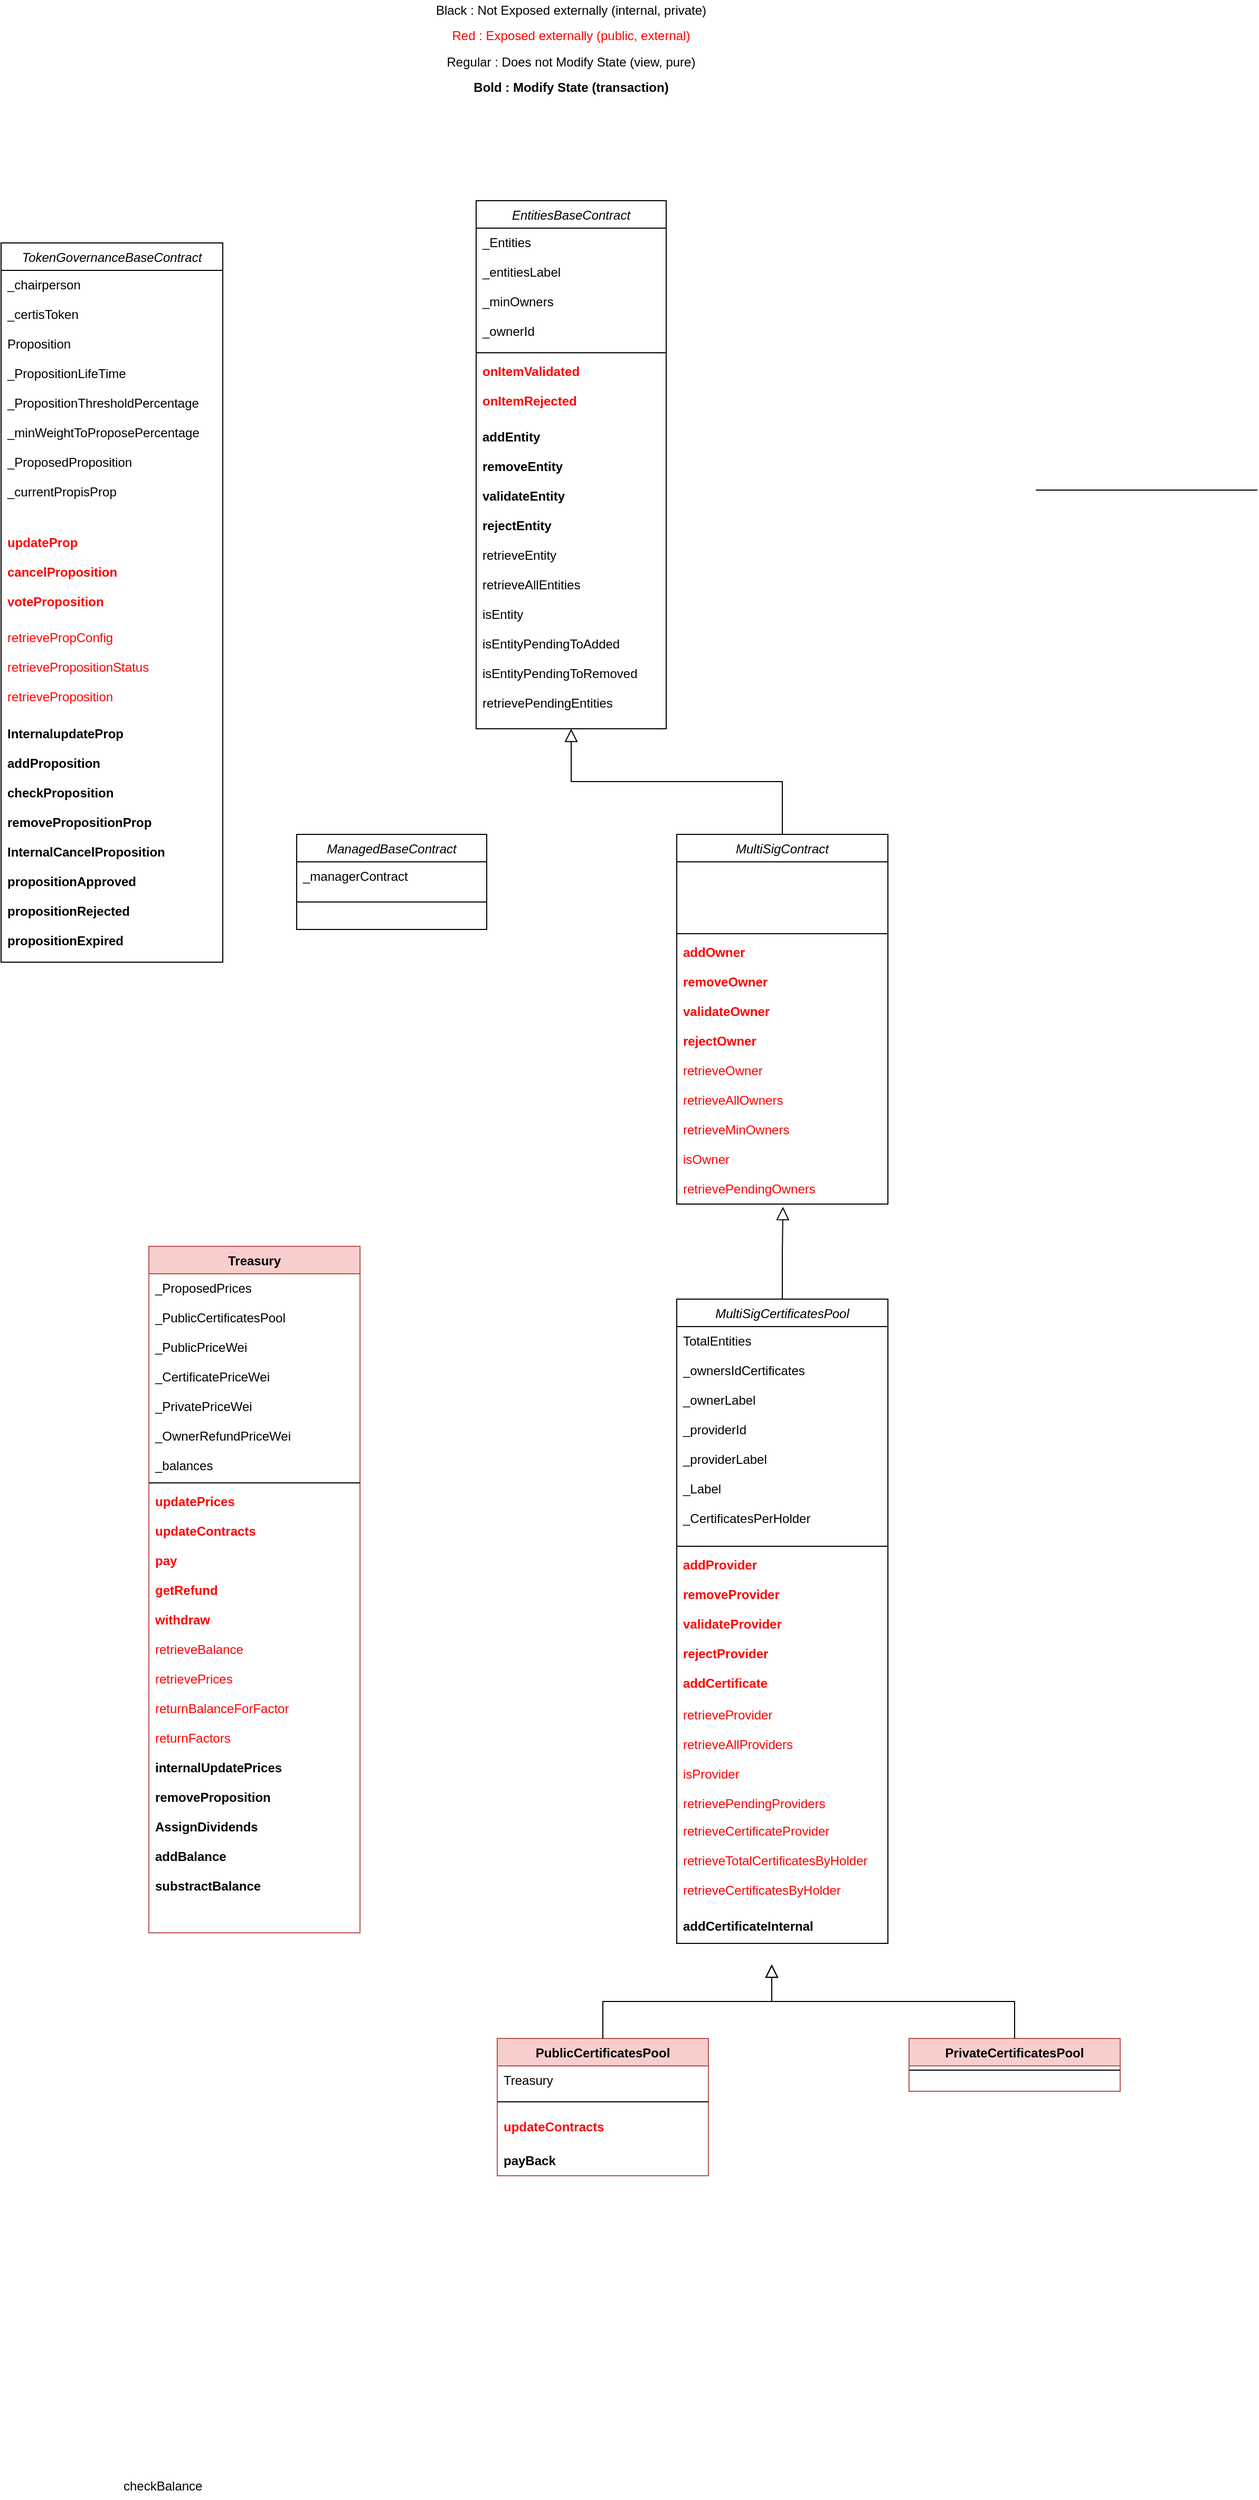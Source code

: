 <mxfile version="14.9.3" type="github">
  <diagram id="C5RBs43oDa-KdzZeNtuy" name="Page-1">
    <mxGraphModel dx="2249" dy="1963" grid="1" gridSize="10" guides="1" tooltips="1" connect="1" arrows="1" fold="1" page="1" pageScale="1" pageWidth="827" pageHeight="1169" math="0" shadow="0">
      <root>
        <mxCell id="WIyWlLk6GJQsqaUBKTNV-0" />
        <mxCell id="WIyWlLk6GJQsqaUBKTNV-1" parent="WIyWlLk6GJQsqaUBKTNV-0" />
        <mxCell id="zkfFHV4jXpPFQw0GAbJ--0" value="EntitiesBaseContract" style="swimlane;fontStyle=2;align=center;verticalAlign=top;childLayout=stackLayout;horizontal=1;startSize=26;horizontalStack=0;resizeParent=1;resizeLast=0;collapsible=1;marginBottom=0;rounded=0;shadow=0;strokeWidth=1;" parent="WIyWlLk6GJQsqaUBKTNV-1" vertex="1">
          <mxGeometry x="190" y="90" width="180" height="500" as="geometry">
            <mxRectangle x="230" y="140" width="160" height="26" as="alternateBounds" />
          </mxGeometry>
        </mxCell>
        <mxCell id="zkfFHV4jXpPFQw0GAbJ--1" value="_Entities&#xa;&#xa;_entitiesLabel&#xa;&#xa;_minOwners&#xa;&#xa;_ownerId" style="text;align=left;verticalAlign=top;spacingLeft=4;spacingRight=4;overflow=hidden;rotatable=0;points=[[0,0.5],[1,0.5]];portConstraint=eastwest;" parent="zkfFHV4jXpPFQw0GAbJ--0" vertex="1">
          <mxGeometry y="26" width="180" height="114" as="geometry" />
        </mxCell>
        <mxCell id="zkfFHV4jXpPFQw0GAbJ--4" value="" style="line;html=1;strokeWidth=1;align=left;verticalAlign=middle;spacingTop=-1;spacingLeft=3;spacingRight=3;rotatable=0;labelPosition=right;points=[];portConstraint=eastwest;" parent="zkfFHV4jXpPFQw0GAbJ--0" vertex="1">
          <mxGeometry y="140" width="180" height="8" as="geometry" />
        </mxCell>
        <mxCell id="zkfFHV4jXpPFQw0GAbJ--24" value="onItemValidated&#xa;&#xa;onItemRejected" style="text;align=left;verticalAlign=top;spacingLeft=4;spacingRight=4;overflow=hidden;rotatable=0;points=[[0,0.5],[1,0.5]];portConstraint=eastwest;fontColor=#FF0000;fontStyle=1" parent="zkfFHV4jXpPFQw0GAbJ--0" vertex="1">
          <mxGeometry y="148" width="180" height="62" as="geometry" />
        </mxCell>
        <mxCell id="zkfFHV4jXpPFQw0GAbJ--2" value="addEntity&#xa;&#xa;removeEntity&#xa;&#xa;validateEntity&#xa;&#xa;rejectEntity&#xa;&#xa;" style="text;align=left;verticalAlign=top;spacingLeft=4;spacingRight=4;overflow=hidden;rotatable=0;points=[[0,0.5],[1,0.5]];portConstraint=eastwest;rounded=0;shadow=0;html=0;fontStyle=1" parent="zkfFHV4jXpPFQw0GAbJ--0" vertex="1">
          <mxGeometry y="210" width="180" height="112" as="geometry" />
        </mxCell>
        <mxCell id="zkfFHV4jXpPFQw0GAbJ--20" value="retrieveEntity&#xa;&#xa;retrieveAllEntities&#xa;&#xa;isEntity&#xa;&#xa;isEntityPendingToAdded&#xa;&#xa;isEntityPendingToRemoved&#xa;&#xa;retrievePendingEntities" style="text;align=left;verticalAlign=top;spacingLeft=4;spacingRight=4;overflow=hidden;rotatable=0;points=[[0,0.5],[1,0.5]];portConstraint=eastwest;rounded=0;shadow=0;html=0;" parent="zkfFHV4jXpPFQw0GAbJ--0" vertex="1">
          <mxGeometry y="322" width="180" height="170" as="geometry" />
        </mxCell>
        <mxCell id="zkfFHV4jXpPFQw0GAbJ--16" value="" style="endArrow=block;endSize=10;endFill=0;shadow=0;strokeWidth=1;rounded=0;edgeStyle=elbowEdgeStyle;elbow=vertical;exitX=0.5;exitY=0;exitDx=0;exitDy=0;" parent="WIyWlLk6GJQsqaUBKTNV-1" source="bXjURwCaFaU__5L7jMWQ-14" target="zkfFHV4jXpPFQw0GAbJ--0" edge="1">
          <mxGeometry width="160" relative="1" as="geometry">
            <mxPoint x="210" y="373" as="sourcePoint" />
            <mxPoint x="310" y="271" as="targetPoint" />
          </mxGeometry>
        </mxCell>
        <mxCell id="bXjURwCaFaU__5L7jMWQ-14" value="MultiSigContract" style="swimlane;fontStyle=2;align=center;verticalAlign=top;childLayout=stackLayout;horizontal=1;startSize=26;horizontalStack=0;resizeParent=1;resizeLast=0;collapsible=1;marginBottom=0;rounded=0;shadow=0;strokeWidth=1;" vertex="1" parent="WIyWlLk6GJQsqaUBKTNV-1">
          <mxGeometry x="380" y="690" width="200" height="350" as="geometry">
            <mxRectangle x="230" y="140" width="160" height="26" as="alternateBounds" />
          </mxGeometry>
        </mxCell>
        <mxCell id="bXjURwCaFaU__5L7jMWQ-15" value="&#xa;&#xa;" style="text;align=left;verticalAlign=top;spacingLeft=4;spacingRight=4;overflow=hidden;rotatable=0;points=[[0,0.5],[1,0.5]];portConstraint=eastwest;" vertex="1" parent="bXjURwCaFaU__5L7jMWQ-14">
          <mxGeometry y="26" width="200" height="64" as="geometry" />
        </mxCell>
        <mxCell id="bXjURwCaFaU__5L7jMWQ-16" value="" style="line;html=1;strokeWidth=1;align=left;verticalAlign=middle;spacingTop=-1;spacingLeft=3;spacingRight=3;rotatable=0;labelPosition=right;points=[];portConstraint=eastwest;" vertex="1" parent="bXjURwCaFaU__5L7jMWQ-14">
          <mxGeometry y="90" width="200" height="8" as="geometry" />
        </mxCell>
        <mxCell id="bXjURwCaFaU__5L7jMWQ-17" value="addOwner&#xa;&#xa;removeOwner&#xa;&#xa;validateOwner&#xa;&#xa;rejectOwner" style="text;align=left;verticalAlign=top;spacingLeft=4;spacingRight=4;overflow=hidden;rotatable=0;points=[[0,0.5],[1,0.5]];portConstraint=eastwest;rounded=0;shadow=0;html=0;fontColor=#FF0000;fontStyle=1" vertex="1" parent="bXjURwCaFaU__5L7jMWQ-14">
          <mxGeometry y="98" width="200" height="112" as="geometry" />
        </mxCell>
        <mxCell id="bXjURwCaFaU__5L7jMWQ-18" value="retrieveOwner&#xa;&#xa;retrieveAllOwners&#xa;&#xa;retrieveMinOwners&#xa;&#xa;isOwner&#xa;&#xa;retrievePendingOwners" style="text;align=left;verticalAlign=top;spacingLeft=4;spacingRight=4;overflow=hidden;rotatable=0;points=[[0,0.5],[1,0.5]];portConstraint=eastwest;rounded=0;shadow=0;html=0;fontColor=#FF0000;" vertex="1" parent="bXjURwCaFaU__5L7jMWQ-14">
          <mxGeometry y="210" width="200" height="140" as="geometry" />
        </mxCell>
        <mxCell id="bXjURwCaFaU__5L7jMWQ-20" value="Red : Exposed externally (public, external)" style="text;html=1;strokeColor=none;fillColor=none;align=center;verticalAlign=middle;whiteSpace=wrap;rounded=0;fontColor=#FF0000;" vertex="1" parent="WIyWlLk6GJQsqaUBKTNV-1">
          <mxGeometry x="120" y="-76" width="320" height="20" as="geometry" />
        </mxCell>
        <mxCell id="bXjURwCaFaU__5L7jMWQ-21" value="&lt;font color=&quot;#000000&quot;&gt;Black : Not Exposed externally (internal, private)&lt;/font&gt;" style="text;html=1;strokeColor=none;fillColor=none;align=center;verticalAlign=middle;whiteSpace=wrap;rounded=0;fontColor=#FF0000;" vertex="1" parent="WIyWlLk6GJQsqaUBKTNV-1">
          <mxGeometry x="120" y="-100" width="320" height="20" as="geometry" />
        </mxCell>
        <mxCell id="bXjURwCaFaU__5L7jMWQ-22" value="&lt;span style=&quot;font-weight: normal&quot;&gt;&lt;font color=&quot;#000000&quot;&gt;Regular : Does not Modify State (view, pure)&lt;/font&gt;&lt;/span&gt;" style="text;html=1;strokeColor=none;fillColor=none;align=center;verticalAlign=middle;whiteSpace=wrap;rounded=0;fontColor=#FF0000;fontStyle=1" vertex="1" parent="WIyWlLk6GJQsqaUBKTNV-1">
          <mxGeometry x="120" y="-51" width="320" height="20" as="geometry" />
        </mxCell>
        <mxCell id="bXjURwCaFaU__5L7jMWQ-23" value="&lt;b&gt;&lt;font color=&quot;#000000&quot;&gt;Bold : Modify State (transaction)&lt;/font&gt;&lt;/b&gt;" style="text;html=1;strokeColor=none;fillColor=none;align=center;verticalAlign=middle;whiteSpace=wrap;rounded=0;fontColor=#FF0000;" vertex="1" parent="WIyWlLk6GJQsqaUBKTNV-1">
          <mxGeometry x="120" y="-27" width="320" height="20" as="geometry" />
        </mxCell>
        <mxCell id="bXjURwCaFaU__5L7jMWQ-24" value="MultiSigCertificatesPool" style="swimlane;fontStyle=2;align=center;verticalAlign=top;childLayout=stackLayout;horizontal=1;startSize=26;horizontalStack=0;resizeParent=1;resizeLast=0;collapsible=1;marginBottom=0;rounded=0;shadow=0;strokeWidth=1;" vertex="1" parent="WIyWlLk6GJQsqaUBKTNV-1">
          <mxGeometry x="380" y="1130" width="200" height="610" as="geometry">
            <mxRectangle x="230" y="140" width="160" height="26" as="alternateBounds" />
          </mxGeometry>
        </mxCell>
        <mxCell id="bXjURwCaFaU__5L7jMWQ-25" value="TotalEntities&#xa;&#xa;_ownersIdCertificates&#xa;&#xa;_ownerLabel&#xa;&#xa;_providerId&#xa;&#xa;_providerLabel&#xa;&#xa;_Label&#xa;&#xa;_CertificatesPerHolder" style="text;align=left;verticalAlign=top;spacingLeft=4;spacingRight=4;overflow=hidden;rotatable=0;points=[[0,0.5],[1,0.5]];portConstraint=eastwest;" vertex="1" parent="bXjURwCaFaU__5L7jMWQ-24">
          <mxGeometry y="26" width="200" height="204" as="geometry" />
        </mxCell>
        <mxCell id="bXjURwCaFaU__5L7jMWQ-26" value="" style="line;html=1;strokeWidth=1;align=left;verticalAlign=middle;spacingTop=-1;spacingLeft=3;spacingRight=3;rotatable=0;labelPosition=right;points=[];portConstraint=eastwest;" vertex="1" parent="bXjURwCaFaU__5L7jMWQ-24">
          <mxGeometry y="230" width="200" height="8" as="geometry" />
        </mxCell>
        <mxCell id="bXjURwCaFaU__5L7jMWQ-27" value="addProvider&#xa;&#xa;removeProvider&#xa;&#xa;validateProvider&#xa;&#xa;rejectProvider" style="text;align=left;verticalAlign=top;spacingLeft=4;spacingRight=4;overflow=hidden;rotatable=0;points=[[0,0.5],[1,0.5]];portConstraint=eastwest;rounded=0;shadow=0;html=0;fontColor=#FF0000;fontStyle=1" vertex="1" parent="bXjURwCaFaU__5L7jMWQ-24">
          <mxGeometry y="238" width="200" height="112" as="geometry" />
        </mxCell>
        <mxCell id="bXjURwCaFaU__5L7jMWQ-29" value="addCertificate&#xa;" style="text;align=left;verticalAlign=top;spacingLeft=4;spacingRight=4;overflow=hidden;rotatable=0;points=[[0,0.5],[1,0.5]];portConstraint=eastwest;rounded=0;shadow=0;html=0;fontColor=#FF0000;fontStyle=1" vertex="1" parent="bXjURwCaFaU__5L7jMWQ-24">
          <mxGeometry y="350" width="200" height="30" as="geometry" />
        </mxCell>
        <mxCell id="bXjURwCaFaU__5L7jMWQ-28" value="retrieveProvider&#xa;&#xa;retrieveAllProviders&#xa;&#xa;isProvider&#xa;&#xa;retrievePendingProviders" style="text;align=left;verticalAlign=top;spacingLeft=4;spacingRight=4;overflow=hidden;rotatable=0;points=[[0,0.5],[1,0.5]];portConstraint=eastwest;rounded=0;shadow=0;html=0;fontColor=#FF0000;" vertex="1" parent="bXjURwCaFaU__5L7jMWQ-24">
          <mxGeometry y="380" width="200" height="110" as="geometry" />
        </mxCell>
        <mxCell id="bXjURwCaFaU__5L7jMWQ-30" value="retrieveCertificateProvider&#xa;&#xa;retrieveTotalCertificatesByHolder&#xa;&#xa;retrieveCertificatesByHolder&#xa;" style="text;align=left;verticalAlign=top;spacingLeft=4;spacingRight=4;overflow=hidden;rotatable=0;points=[[0,0.5],[1,0.5]];portConstraint=eastwest;rounded=0;shadow=0;html=0;fontColor=#FF0000;" vertex="1" parent="bXjURwCaFaU__5L7jMWQ-24">
          <mxGeometry y="490" width="200" height="90" as="geometry" />
        </mxCell>
        <mxCell id="bXjURwCaFaU__5L7jMWQ-31" value="addCertificateInternal" style="text;align=left;verticalAlign=top;spacingLeft=4;spacingRight=4;overflow=hidden;rotatable=0;points=[[0,0.5],[1,0.5]];portConstraint=eastwest;fontStyle=1" vertex="1" parent="bXjURwCaFaU__5L7jMWQ-24">
          <mxGeometry y="580" width="200" height="30" as="geometry" />
        </mxCell>
        <mxCell id="bXjURwCaFaU__5L7jMWQ-32" value="" style="endArrow=block;endSize=10;endFill=0;shadow=0;strokeWidth=1;rounded=0;edgeStyle=elbowEdgeStyle;elbow=vertical;entryX=0.503;entryY=1.019;entryDx=0;entryDy=0;entryPerimeter=0;exitX=0.5;exitY=0;exitDx=0;exitDy=0;" edge="1" parent="WIyWlLk6GJQsqaUBKTNV-1" source="bXjURwCaFaU__5L7jMWQ-24" target="bXjURwCaFaU__5L7jMWQ-18">
          <mxGeometry width="160" relative="1" as="geometry">
            <mxPoint x="320" y="1130" as="sourcePoint" />
            <mxPoint x="320" y="1070" as="targetPoint" />
          </mxGeometry>
        </mxCell>
        <mxCell id="bXjURwCaFaU__5L7jMWQ-33" value="PrivateCertificatesPool" style="swimlane;fontStyle=1;align=center;verticalAlign=top;childLayout=stackLayout;horizontal=1;startSize=26;horizontalStack=0;resizeParent=1;resizeLast=0;collapsible=1;marginBottom=0;rounded=0;shadow=0;strokeWidth=1;fillColor=#f8cecc;strokeColor=#b85450;" vertex="1" parent="WIyWlLk6GJQsqaUBKTNV-1">
          <mxGeometry x="600" y="1830" width="200" height="50" as="geometry">
            <mxRectangle x="230" y="140" width="160" height="26" as="alternateBounds" />
          </mxGeometry>
        </mxCell>
        <mxCell id="bXjURwCaFaU__5L7jMWQ-35" value="" style="line;html=1;strokeWidth=1;align=left;verticalAlign=middle;spacingTop=-1;spacingLeft=3;spacingRight=3;rotatable=0;labelPosition=right;points=[];portConstraint=eastwest;" vertex="1" parent="bXjURwCaFaU__5L7jMWQ-33">
          <mxGeometry y="26" width="200" height="8" as="geometry" />
        </mxCell>
        <mxCell id="bXjURwCaFaU__5L7jMWQ-41" value="" style="endArrow=block;endSize=10;endFill=0;shadow=0;strokeWidth=1;rounded=0;edgeStyle=elbowEdgeStyle;elbow=vertical;exitX=0.5;exitY=0;exitDx=0;exitDy=0;" edge="1" parent="WIyWlLk6GJQsqaUBKTNV-1" source="bXjURwCaFaU__5L7jMWQ-33">
          <mxGeometry width="160" relative="1" as="geometry">
            <mxPoint x="400" y="1840" as="sourcePoint" />
            <mxPoint x="470" y="1760" as="targetPoint" />
          </mxGeometry>
        </mxCell>
        <mxCell id="bXjURwCaFaU__5L7jMWQ-42" value="PublicCertificatesPool" style="swimlane;fontStyle=1;align=center;verticalAlign=top;childLayout=stackLayout;horizontal=1;startSize=26;horizontalStack=0;resizeParent=1;resizeLast=0;collapsible=1;marginBottom=0;rounded=0;shadow=0;strokeWidth=1;fillColor=#f8cecc;strokeColor=#b85450;" vertex="1" parent="WIyWlLk6GJQsqaUBKTNV-1">
          <mxGeometry x="210" y="1830" width="200" height="130" as="geometry">
            <mxRectangle x="230" y="140" width="160" height="26" as="alternateBounds" />
          </mxGeometry>
        </mxCell>
        <mxCell id="bXjURwCaFaU__5L7jMWQ-44" value="Treasury" style="text;align=left;verticalAlign=top;spacingLeft=4;spacingRight=4;overflow=hidden;rotatable=0;points=[[0,0.5],[1,0.5]];portConstraint=eastwest;" vertex="1" parent="bXjURwCaFaU__5L7jMWQ-42">
          <mxGeometry y="26" width="200" height="34" as="geometry" />
        </mxCell>
        <mxCell id="bXjURwCaFaU__5L7jMWQ-43" value="" style="line;html=1;strokeWidth=1;align=left;verticalAlign=middle;spacingTop=-1;spacingLeft=3;spacingRight=3;rotatable=0;labelPosition=right;points=[];portConstraint=eastwest;" vertex="1" parent="WIyWlLk6GJQsqaUBKTNV-1">
          <mxGeometry x="210" y="1886" width="200" height="8" as="geometry" />
        </mxCell>
        <mxCell id="bXjURwCaFaU__5L7jMWQ-45" value="updateContracts&#xa;" style="text;align=left;verticalAlign=top;spacingLeft=4;spacingRight=4;overflow=hidden;rotatable=0;points=[[0,0.5],[1,0.5]];portConstraint=eastwest;rounded=0;shadow=0;html=0;fontColor=#FF0000;fontStyle=1" vertex="1" parent="WIyWlLk6GJQsqaUBKTNV-1">
          <mxGeometry x="210" y="1900" width="200" height="30" as="geometry" />
        </mxCell>
        <mxCell id="bXjURwCaFaU__5L7jMWQ-46" value="payBack" style="text;align=left;verticalAlign=top;spacingLeft=4;spacingRight=4;overflow=hidden;rotatable=0;points=[[0,0.5],[1,0.5]];portConstraint=eastwest;fontStyle=1" vertex="1" parent="WIyWlLk6GJQsqaUBKTNV-1">
          <mxGeometry x="210" y="1932" width="200" height="30" as="geometry" />
        </mxCell>
        <mxCell id="bXjURwCaFaU__5L7jMWQ-47" value="" style="endArrow=block;endSize=10;endFill=0;shadow=0;strokeWidth=1;rounded=0;edgeStyle=elbowEdgeStyle;elbow=vertical;exitX=0.5;exitY=0;exitDx=0;exitDy=0;" edge="1" parent="WIyWlLk6GJQsqaUBKTNV-1" source="bXjURwCaFaU__5L7jMWQ-42">
          <mxGeometry width="160" relative="1" as="geometry">
            <mxPoint x="220" y="1700" as="sourcePoint" />
            <mxPoint x="470" y="1760" as="targetPoint" />
          </mxGeometry>
        </mxCell>
        <mxCell id="bXjURwCaFaU__5L7jMWQ-48" value="ManagedBaseContract" style="swimlane;fontStyle=2;align=center;verticalAlign=top;childLayout=stackLayout;horizontal=1;startSize=26;horizontalStack=0;resizeParent=1;resizeLast=0;collapsible=1;marginBottom=0;rounded=0;shadow=0;strokeWidth=1;" vertex="1" parent="WIyWlLk6GJQsqaUBKTNV-1">
          <mxGeometry x="20" y="690" width="180" height="90" as="geometry">
            <mxRectangle x="230" y="140" width="160" height="26" as="alternateBounds" />
          </mxGeometry>
        </mxCell>
        <mxCell id="bXjURwCaFaU__5L7jMWQ-49" value="_managerContract" style="text;align=left;verticalAlign=top;spacingLeft=4;spacingRight=4;overflow=hidden;rotatable=0;points=[[0,0.5],[1,0.5]];portConstraint=eastwest;" vertex="1" parent="bXjURwCaFaU__5L7jMWQ-48">
          <mxGeometry y="26" width="180" height="34" as="geometry" />
        </mxCell>
        <mxCell id="bXjURwCaFaU__5L7jMWQ-50" value="" style="line;html=1;strokeWidth=1;align=left;verticalAlign=middle;spacingTop=-1;spacingLeft=3;spacingRight=3;rotatable=0;labelPosition=right;points=[];portConstraint=eastwest;" vertex="1" parent="bXjURwCaFaU__5L7jMWQ-48">
          <mxGeometry y="60" width="180" height="8" as="geometry" />
        </mxCell>
        <mxCell id="bXjURwCaFaU__5L7jMWQ-54" value="TokenGovernanceBaseContract" style="swimlane;fontStyle=2;align=center;verticalAlign=top;childLayout=stackLayout;horizontal=1;startSize=26;horizontalStack=0;resizeParent=1;resizeLast=0;collapsible=1;marginBottom=0;rounded=0;shadow=0;strokeWidth=1;" vertex="1" parent="WIyWlLk6GJQsqaUBKTNV-1">
          <mxGeometry x="-260" y="130" width="210" height="681" as="geometry">
            <mxRectangle x="230" y="140" width="160" height="26" as="alternateBounds" />
          </mxGeometry>
        </mxCell>
        <mxCell id="bXjURwCaFaU__5L7jMWQ-55" value="_chairperson&#xa;&#xa;_certisToken&#xa;&#xa;Proposition&#xa;&#xa;_PropositionLifeTime&#xa;&#xa;_PropositionThresholdPercentage&#xa;&#xa;_minWeightToProposePercentage&#xa;&#xa;_ProposedProposition&#xa;&#xa;_currentPropisProp" style="text;align=left;verticalAlign=top;spacingLeft=4;spacingRight=4;overflow=hidden;rotatable=0;points=[[0,0.5],[1,0.5]];portConstraint=eastwest;" vertex="1" parent="bXjURwCaFaU__5L7jMWQ-54">
          <mxGeometry y="26" width="210" height="244" as="geometry" />
        </mxCell>
        <mxCell id="bXjURwCaFaU__5L7jMWQ-57" value="updateProp&#xa;&#xa;cancelProposition&#xa;&#xa;voteProposition" style="text;align=left;verticalAlign=top;spacingLeft=4;spacingRight=4;overflow=hidden;rotatable=0;points=[[0,0.5],[1,0.5]];portConstraint=eastwest;rounded=0;shadow=0;html=0;fontStyle=1;fontColor=#FF0000;" vertex="1" parent="bXjURwCaFaU__5L7jMWQ-54">
          <mxGeometry y="270" width="210" height="90" as="geometry" />
        </mxCell>
        <mxCell id="bXjURwCaFaU__5L7jMWQ-59" value="retrievePropConfig&#xa;&#xa;retrievePropositionStatus&#xa;&#xa;retrieveProposition" style="text;align=left;verticalAlign=top;spacingLeft=4;spacingRight=4;overflow=hidden;rotatable=0;points=[[0,0.5],[1,0.5]];portConstraint=eastwest;fontStyle=0;fontColor=#FF0000;" vertex="1" parent="bXjURwCaFaU__5L7jMWQ-54">
          <mxGeometry y="360" width="210" height="91" as="geometry" />
        </mxCell>
        <mxCell id="bXjURwCaFaU__5L7jMWQ-58" value="InternalupdateProp&#xa;&#xa;addProposition&#xa;&#xa;checkProposition&#xa;&#xa;removePropositionProp&#xa;&#xa;InternalCancelProposition&#xa;&#xa;propositionApproved&#xa;&#xa;propositionRejected&#xa;&#xa;propositionExpired" style="text;align=left;verticalAlign=top;spacingLeft=4;spacingRight=4;overflow=hidden;rotatable=0;points=[[0,0.5],[1,0.5]];portConstraint=eastwest;rounded=0;shadow=0;html=0;fontStyle=1" vertex="1" parent="bXjURwCaFaU__5L7jMWQ-54">
          <mxGeometry y="451" width="210" height="230" as="geometry" />
        </mxCell>
        <mxCell id="bXjURwCaFaU__5L7jMWQ-56" value="" style="line;html=1;strokeWidth=1;align=left;verticalAlign=middle;spacingTop=-1;spacingLeft=3;spacingRight=3;rotatable=0;labelPosition=right;points=[];portConstraint=eastwest;" vertex="1" parent="WIyWlLk6GJQsqaUBKTNV-1">
          <mxGeometry x="720" y="360" width="210" height="8" as="geometry" />
        </mxCell>
        <mxCell id="bXjURwCaFaU__5L7jMWQ-62" value="Treasury" style="swimlane;fontStyle=1;align=center;verticalAlign=top;childLayout=stackLayout;horizontal=1;startSize=26;horizontalStack=0;resizeParent=1;resizeLast=0;collapsible=1;marginBottom=0;rounded=0;shadow=0;strokeWidth=1;fillColor=#f8cecc;strokeColor=#b85450;" vertex="1" parent="WIyWlLk6GJQsqaUBKTNV-1">
          <mxGeometry x="-120" y="1080" width="200" height="650" as="geometry">
            <mxRectangle x="230" y="140" width="160" height="26" as="alternateBounds" />
          </mxGeometry>
        </mxCell>
        <mxCell id="bXjURwCaFaU__5L7jMWQ-63" value="_ProposedPrices&#xa;&#xa;_PublicCertificatesPool&#xa;&#xa;_PublicPriceWei&#xa;&#xa;_CertificatePriceWei&#xa;&#xa;_PrivatePriceWei&#xa;&#xa;_OwnerRefundPriceWei&#xa;&#xa;_balances" style="text;align=left;verticalAlign=top;spacingLeft=4;spacingRight=4;overflow=hidden;rotatable=0;points=[[0,0.5],[1,0.5]];portConstraint=eastwest;" vertex="1" parent="bXjURwCaFaU__5L7jMWQ-62">
          <mxGeometry y="26" width="200" height="194" as="geometry" />
        </mxCell>
        <mxCell id="bXjURwCaFaU__5L7jMWQ-64" value="" style="line;html=1;strokeWidth=1;align=left;verticalAlign=middle;spacingTop=-1;spacingLeft=3;spacingRight=3;rotatable=0;labelPosition=right;points=[];portConstraint=eastwest;" vertex="1" parent="bXjURwCaFaU__5L7jMWQ-62">
          <mxGeometry y="220" width="200" height="8" as="geometry" />
        </mxCell>
        <mxCell id="bXjURwCaFaU__5L7jMWQ-65" value="updatePrices&#xa;&#xa;updateContracts&#xa;&#xa;pay&#xa;&#xa;getRefund&#xa;&#xa;withdraw&#xa;" style="text;align=left;verticalAlign=top;spacingLeft=4;spacingRight=4;overflow=hidden;rotatable=0;points=[[0,0.5],[1,0.5]];portConstraint=eastwest;rounded=0;shadow=0;html=0;fontColor=#FF0000;fontStyle=1" vertex="1" parent="bXjURwCaFaU__5L7jMWQ-62">
          <mxGeometry y="228" width="200" height="140" as="geometry" />
        </mxCell>
        <mxCell id="bXjURwCaFaU__5L7jMWQ-68" value="retrieveBalance&#xa;&#xa;retrievePrices&#xa;&#xa;returnBalanceForFactor&#xa;&#xa;returnFactors" style="text;align=left;verticalAlign=top;spacingLeft=4;spacingRight=4;overflow=hidden;rotatable=0;points=[[0,0.5],[1,0.5]];portConstraint=eastwest;rounded=0;shadow=0;html=0;fontColor=#FF0000;fontStyle=0" vertex="1" parent="bXjURwCaFaU__5L7jMWQ-62">
          <mxGeometry y="368" width="200" height="112" as="geometry" />
        </mxCell>
        <mxCell id="bXjURwCaFaU__5L7jMWQ-67" value="internalUpdatePrices&#xa;&#xa;removeProposition&#xa;&#xa;AssignDividends&#xa;&#xa;addBalance&#xa;&#xa;substractBalance" style="text;align=left;verticalAlign=top;spacingLeft=4;spacingRight=4;overflow=hidden;rotatable=0;points=[[0,0.5],[1,0.5]];portConstraint=eastwest;rounded=0;shadow=0;html=0;fontStyle=1" vertex="1" parent="bXjURwCaFaU__5L7jMWQ-62">
          <mxGeometry y="480" width="200" height="140" as="geometry" />
        </mxCell>
        <mxCell id="bXjURwCaFaU__5L7jMWQ-69" value="checkBalance" style="text;align=left;verticalAlign=top;spacingLeft=4;spacingRight=4;overflow=hidden;rotatable=0;points=[[0,0.5],[1,0.5]];portConstraint=eastwest;rounded=0;shadow=0;html=0;fontStyle=0" vertex="1" parent="WIyWlLk6GJQsqaUBKTNV-1">
          <mxGeometry x="-150" y="2240" width="200" height="23" as="geometry" />
        </mxCell>
      </root>
    </mxGraphModel>
  </diagram>
</mxfile>
